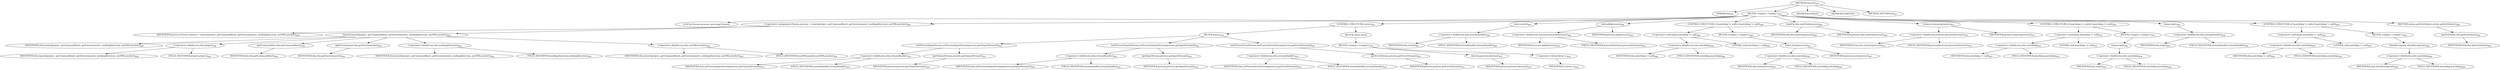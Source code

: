 digraph "execute" {  
"749" [label = <(METHOD,execute)<SUB>427</SUB>> ]
"33" [label = <(PARAM,this)<SUB>427</SUB>> ]
"750" [label = <(BLOCK,&lt;empty&gt;,&lt;empty&gt;)<SUB>427</SUB>> ]
"751" [label = <(LOCAL,Process process: java.lang.Process)> ]
"752" [label = <(&lt;operator&gt;.assignment,Process process = launch(project, getCommandline(), getEnvironment(), workingDirectory, useVMLauncher))<SUB>428</SUB>> ]
"753" [label = <(IDENTIFIER,process,Process process = launch(project, getCommandline(), getEnvironment(), workingDirectory, useVMLauncher))<SUB>428</SUB>> ]
"754" [label = <(launch,launch(project, getCommandline(), getEnvironment(), workingDirectory, useVMLauncher))<SUB>428</SUB>> ]
"35" [label = <(IDENTIFIER,this,launch(project, getCommandline(), getEnvironment(), workingDirectory, useVMLauncher))<SUB>428</SUB>> ]
"755" [label = <(&lt;operator&gt;.fieldAccess,this.project)<SUB>428</SUB>> ]
"756" [label = <(IDENTIFIER,this,launch(project, getCommandline(), getEnvironment(), workingDirectory, useVMLauncher))<SUB>428</SUB>> ]
"757" [label = <(FIELD_IDENTIFIER,project,project)<SUB>428</SUB>> ]
"758" [label = <(getCommandline,this.getCommandline())<SUB>428</SUB>> ]
"32" [label = <(IDENTIFIER,this,this.getCommandline())<SUB>428</SUB>> ]
"759" [label = <(getEnvironment,this.getEnvironment())<SUB>429</SUB>> ]
"34" [label = <(IDENTIFIER,this,this.getEnvironment())<SUB>429</SUB>> ]
"760" [label = <(&lt;operator&gt;.fieldAccess,this.workingDirectory)<SUB>429</SUB>> ]
"761" [label = <(IDENTIFIER,this,launch(project, getCommandline(), getEnvironment(), workingDirectory, useVMLauncher))<SUB>429</SUB>> ]
"762" [label = <(FIELD_IDENTIFIER,workingDirectory,workingDirectory)<SUB>429</SUB>> ]
"763" [label = <(&lt;operator&gt;.fieldAccess,this.useVMLauncher)<SUB>430</SUB>> ]
"764" [label = <(IDENTIFIER,this,launch(project, getCommandline(), getEnvironment(), workingDirectory, useVMLauncher))<SUB>430</SUB>> ]
"765" [label = <(FIELD_IDENTIFIER,useVMLauncher,useVMLauncher)<SUB>430</SUB>> ]
"766" [label = <(CONTROL_STRUCTURE,try,try)<SUB>432</SUB>> ]
"767" [label = <(BLOCK,try,try)<SUB>432</SUB>> ]
"768" [label = <(setProcessInputStream,setProcessInputStream(process.getOutputStream()))<SUB>433</SUB>> ]
"769" [label = <(&lt;operator&gt;.fieldAccess,this.streamHandler)<SUB>433</SUB>> ]
"770" [label = <(IDENTIFIER,this,setProcessInputStream(process.getOutputStream()))<SUB>433</SUB>> ]
"771" [label = <(FIELD_IDENTIFIER,streamHandler,streamHandler)<SUB>433</SUB>> ]
"772" [label = <(getOutputStream,process.getOutputStream())<SUB>433</SUB>> ]
"773" [label = <(IDENTIFIER,process,process.getOutputStream())<SUB>433</SUB>> ]
"774" [label = <(setProcessOutputStream,setProcessOutputStream(process.getInputStream()))<SUB>434</SUB>> ]
"775" [label = <(&lt;operator&gt;.fieldAccess,this.streamHandler)<SUB>434</SUB>> ]
"776" [label = <(IDENTIFIER,this,setProcessOutputStream(process.getInputStream()))<SUB>434</SUB>> ]
"777" [label = <(FIELD_IDENTIFIER,streamHandler,streamHandler)<SUB>434</SUB>> ]
"778" [label = <(getInputStream,process.getInputStream())<SUB>434</SUB>> ]
"779" [label = <(IDENTIFIER,process,process.getInputStream())<SUB>434</SUB>> ]
"780" [label = <(setProcessErrorStream,setProcessErrorStream(process.getErrorStream()))<SUB>435</SUB>> ]
"781" [label = <(&lt;operator&gt;.fieldAccess,this.streamHandler)<SUB>435</SUB>> ]
"782" [label = <(IDENTIFIER,this,setProcessErrorStream(process.getErrorStream()))<SUB>435</SUB>> ]
"783" [label = <(FIELD_IDENTIFIER,streamHandler,streamHandler)<SUB>435</SUB>> ]
"784" [label = <(getErrorStream,process.getErrorStream())<SUB>435</SUB>> ]
"785" [label = <(IDENTIFIER,process,process.getErrorStream())<SUB>435</SUB>> ]
"786" [label = <(BLOCK,catch,catch)> ]
"787" [label = <(BLOCK,&lt;empty&gt;,&lt;empty&gt;)<SUB>436</SUB>> ]
"788" [label = <(destroy,process.destroy())<SUB>437</SUB>> ]
"789" [label = <(IDENTIFIER,process,process.destroy())<SUB>437</SUB>> ]
"790" [label = <(&lt;operator&gt;.throw,throw e;)<SUB>438</SUB>> ]
"791" [label = <(IDENTIFIER,e,throw e;)<SUB>438</SUB>> ]
"792" [label = <(start,start())<SUB>440</SUB>> ]
"793" [label = <(&lt;operator&gt;.fieldAccess,this.streamHandler)<SUB>440</SUB>> ]
"794" [label = <(IDENTIFIER,this,start())<SUB>440</SUB>> ]
"795" [label = <(FIELD_IDENTIFIER,streamHandler,streamHandler)<SUB>440</SUB>> ]
"796" [label = <(add,add(process))<SUB>444</SUB>> ]
"797" [label = <(&lt;operator&gt;.fieldAccess,Execute.processDestroyer)<SUB>444</SUB>> ]
"798" [label = <(IDENTIFIER,Execute,add(process))<SUB>444</SUB>> ]
"799" [label = <(FIELD_IDENTIFIER,processDestroyer,processDestroyer)<SUB>444</SUB>> ]
"800" [label = <(IDENTIFIER,process,add(process))<SUB>444</SUB>> ]
"801" [label = <(CONTROL_STRUCTURE,if (watchdog != null),if (watchdog != null))<SUB>446</SUB>> ]
"802" [label = <(&lt;operator&gt;.notEquals,watchdog != null)<SUB>446</SUB>> ]
"803" [label = <(&lt;operator&gt;.fieldAccess,this.watchdog)<SUB>446</SUB>> ]
"804" [label = <(IDENTIFIER,this,watchdog != null)<SUB>446</SUB>> ]
"805" [label = <(FIELD_IDENTIFIER,watchdog,watchdog)<SUB>446</SUB>> ]
"806" [label = <(LITERAL,null,watchdog != null)<SUB>446</SUB>> ]
"807" [label = <(BLOCK,&lt;empty&gt;,&lt;empty&gt;)<SUB>446</SUB>> ]
"808" [label = <(start,start(process))<SUB>447</SUB>> ]
"809" [label = <(&lt;operator&gt;.fieldAccess,this.watchdog)<SUB>447</SUB>> ]
"810" [label = <(IDENTIFIER,this,start(process))<SUB>447</SUB>> ]
"811" [label = <(FIELD_IDENTIFIER,watchdog,watchdog)<SUB>447</SUB>> ]
"812" [label = <(IDENTIFIER,process,start(process))<SUB>447</SUB>> ]
"813" [label = <(waitFor,this.waitFor(process))<SUB>449</SUB>> ]
"36" [label = <(IDENTIFIER,this,this.waitFor(process))<SUB>449</SUB>> ]
"814" [label = <(IDENTIFIER,process,this.waitFor(process))<SUB>449</SUB>> ]
"815" [label = <(remove,remove(process))<SUB>453</SUB>> ]
"816" [label = <(&lt;operator&gt;.fieldAccess,Execute.processDestroyer)<SUB>453</SUB>> ]
"817" [label = <(IDENTIFIER,Execute,remove(process))<SUB>453</SUB>> ]
"818" [label = <(FIELD_IDENTIFIER,processDestroyer,processDestroyer)<SUB>453</SUB>> ]
"819" [label = <(IDENTIFIER,process,remove(process))<SUB>453</SUB>> ]
"820" [label = <(CONTROL_STRUCTURE,if (watchdog != null),if (watchdog != null))<SUB>455</SUB>> ]
"821" [label = <(&lt;operator&gt;.notEquals,watchdog != null)<SUB>455</SUB>> ]
"822" [label = <(&lt;operator&gt;.fieldAccess,this.watchdog)<SUB>455</SUB>> ]
"823" [label = <(IDENTIFIER,this,watchdog != null)<SUB>455</SUB>> ]
"824" [label = <(FIELD_IDENTIFIER,watchdog,watchdog)<SUB>455</SUB>> ]
"825" [label = <(LITERAL,null,watchdog != null)<SUB>455</SUB>> ]
"826" [label = <(BLOCK,&lt;empty&gt;,&lt;empty&gt;)<SUB>455</SUB>> ]
"827" [label = <(stop,stop())<SUB>456</SUB>> ]
"828" [label = <(&lt;operator&gt;.fieldAccess,this.watchdog)<SUB>456</SUB>> ]
"829" [label = <(IDENTIFIER,this,stop())<SUB>456</SUB>> ]
"830" [label = <(FIELD_IDENTIFIER,watchdog,watchdog)<SUB>456</SUB>> ]
"831" [label = <(stop,stop())<SUB>458</SUB>> ]
"832" [label = <(&lt;operator&gt;.fieldAccess,this.streamHandler)<SUB>458</SUB>> ]
"833" [label = <(IDENTIFIER,this,stop())<SUB>458</SUB>> ]
"834" [label = <(FIELD_IDENTIFIER,streamHandler,streamHandler)<SUB>458</SUB>> ]
"835" [label = <(CONTROL_STRUCTURE,if (watchdog != null),if (watchdog != null))<SUB>459</SUB>> ]
"836" [label = <(&lt;operator&gt;.notEquals,watchdog != null)<SUB>459</SUB>> ]
"837" [label = <(&lt;operator&gt;.fieldAccess,this.watchdog)<SUB>459</SUB>> ]
"838" [label = <(IDENTIFIER,this,watchdog != null)<SUB>459</SUB>> ]
"839" [label = <(FIELD_IDENTIFIER,watchdog,watchdog)<SUB>459</SUB>> ]
"840" [label = <(LITERAL,null,watchdog != null)<SUB>459</SUB>> ]
"841" [label = <(BLOCK,&lt;empty&gt;,&lt;empty&gt;)<SUB>459</SUB>> ]
"842" [label = <(checkException,checkException())<SUB>460</SUB>> ]
"843" [label = <(&lt;operator&gt;.fieldAccess,this.watchdog)<SUB>460</SUB>> ]
"844" [label = <(IDENTIFIER,this,checkException())<SUB>460</SUB>> ]
"845" [label = <(FIELD_IDENTIFIER,watchdog,watchdog)<SUB>460</SUB>> ]
"846" [label = <(RETURN,return getExitValue();,return getExitValue();)<SUB>462</SUB>> ]
"847" [label = <(getExitValue,this.getExitValue())<SUB>462</SUB>> ]
"37" [label = <(IDENTIFIER,this,this.getExitValue())<SUB>462</SUB>> ]
"848" [label = <(MODIFIER,PUBLIC)> ]
"849" [label = <(MODIFIER,VIRTUAL)> ]
"850" [label = <(METHOD_RETURN,int)<SUB>427</SUB>> ]
  "749" -> "33" 
  "749" -> "750" 
  "749" -> "848" 
  "749" -> "849" 
  "749" -> "850" 
  "750" -> "751" 
  "750" -> "752" 
  "750" -> "766" 
  "750" -> "792" 
  "750" -> "796" 
  "750" -> "801" 
  "750" -> "813" 
  "750" -> "815" 
  "750" -> "820" 
  "750" -> "831" 
  "750" -> "835" 
  "750" -> "846" 
  "752" -> "753" 
  "752" -> "754" 
  "754" -> "35" 
  "754" -> "755" 
  "754" -> "758" 
  "754" -> "759" 
  "754" -> "760" 
  "754" -> "763" 
  "755" -> "756" 
  "755" -> "757" 
  "758" -> "32" 
  "759" -> "34" 
  "760" -> "761" 
  "760" -> "762" 
  "763" -> "764" 
  "763" -> "765" 
  "766" -> "767" 
  "766" -> "786" 
  "767" -> "768" 
  "767" -> "774" 
  "767" -> "780" 
  "768" -> "769" 
  "768" -> "772" 
  "769" -> "770" 
  "769" -> "771" 
  "772" -> "773" 
  "774" -> "775" 
  "774" -> "778" 
  "775" -> "776" 
  "775" -> "777" 
  "778" -> "779" 
  "780" -> "781" 
  "780" -> "784" 
  "781" -> "782" 
  "781" -> "783" 
  "784" -> "785" 
  "786" -> "787" 
  "787" -> "788" 
  "787" -> "790" 
  "788" -> "789" 
  "790" -> "791" 
  "792" -> "793" 
  "793" -> "794" 
  "793" -> "795" 
  "796" -> "797" 
  "796" -> "800" 
  "797" -> "798" 
  "797" -> "799" 
  "801" -> "802" 
  "801" -> "807" 
  "802" -> "803" 
  "802" -> "806" 
  "803" -> "804" 
  "803" -> "805" 
  "807" -> "808" 
  "808" -> "809" 
  "808" -> "812" 
  "809" -> "810" 
  "809" -> "811" 
  "813" -> "36" 
  "813" -> "814" 
  "815" -> "816" 
  "815" -> "819" 
  "816" -> "817" 
  "816" -> "818" 
  "820" -> "821" 
  "820" -> "826" 
  "821" -> "822" 
  "821" -> "825" 
  "822" -> "823" 
  "822" -> "824" 
  "826" -> "827" 
  "827" -> "828" 
  "828" -> "829" 
  "828" -> "830" 
  "831" -> "832" 
  "832" -> "833" 
  "832" -> "834" 
  "835" -> "836" 
  "835" -> "841" 
  "836" -> "837" 
  "836" -> "840" 
  "837" -> "838" 
  "837" -> "839" 
  "841" -> "842" 
  "842" -> "843" 
  "843" -> "844" 
  "843" -> "845" 
  "846" -> "847" 
  "847" -> "37" 
}

